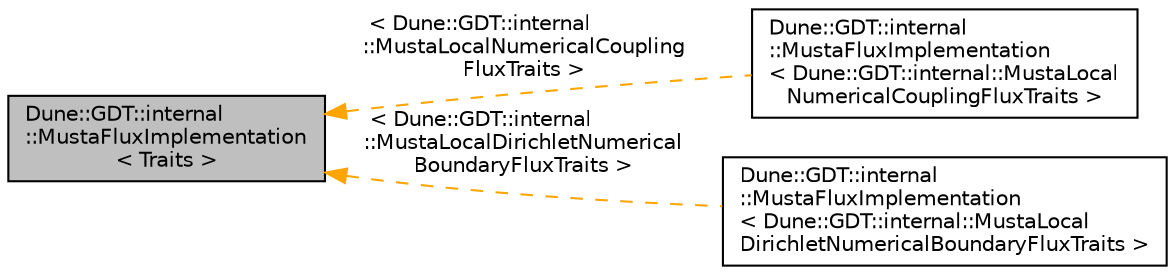 digraph "Dune::GDT::internal::MustaFluxImplementation&lt; Traits &gt;"
{
  edge [fontname="Helvetica",fontsize="10",labelfontname="Helvetica",labelfontsize="10"];
  node [fontname="Helvetica",fontsize="10",shape=record];
  rankdir="LR";
  Node0 [label="Dune::GDT::internal\l::MustaFluxImplementation\l\< Traits \>",height=0.2,width=0.4,color="black", fillcolor="grey75", style="filled", fontcolor="black"];
  Node0 -> Node1 [dir="back",color="orange",fontsize="10",style="dashed",label=" \< Dune::GDT::internal\l::MustaLocalNumericalCoupling\lFluxTraits \>" ,fontname="Helvetica"];
  Node1 [label="Dune::GDT::internal\l::MustaFluxImplementation\l\< Dune::GDT::internal::MustaLocal\lNumericalCouplingFluxTraits \>",height=0.2,width=0.4,color="black", fillcolor="white", style="filled",URL="$a01321.html"];
  Node0 -> Node2 [dir="back",color="orange",fontsize="10",style="dashed",label=" \< Dune::GDT::internal\l::MustaLocalDirichletNumerical\lBoundaryFluxTraits \>" ,fontname="Helvetica"];
  Node2 [label="Dune::GDT::internal\l::MustaFluxImplementation\l\< Dune::GDT::internal::MustaLocal\lDirichletNumericalBoundaryFluxTraits \>",height=0.2,width=0.4,color="black", fillcolor="white", style="filled",URL="$a01321.html"];
}
